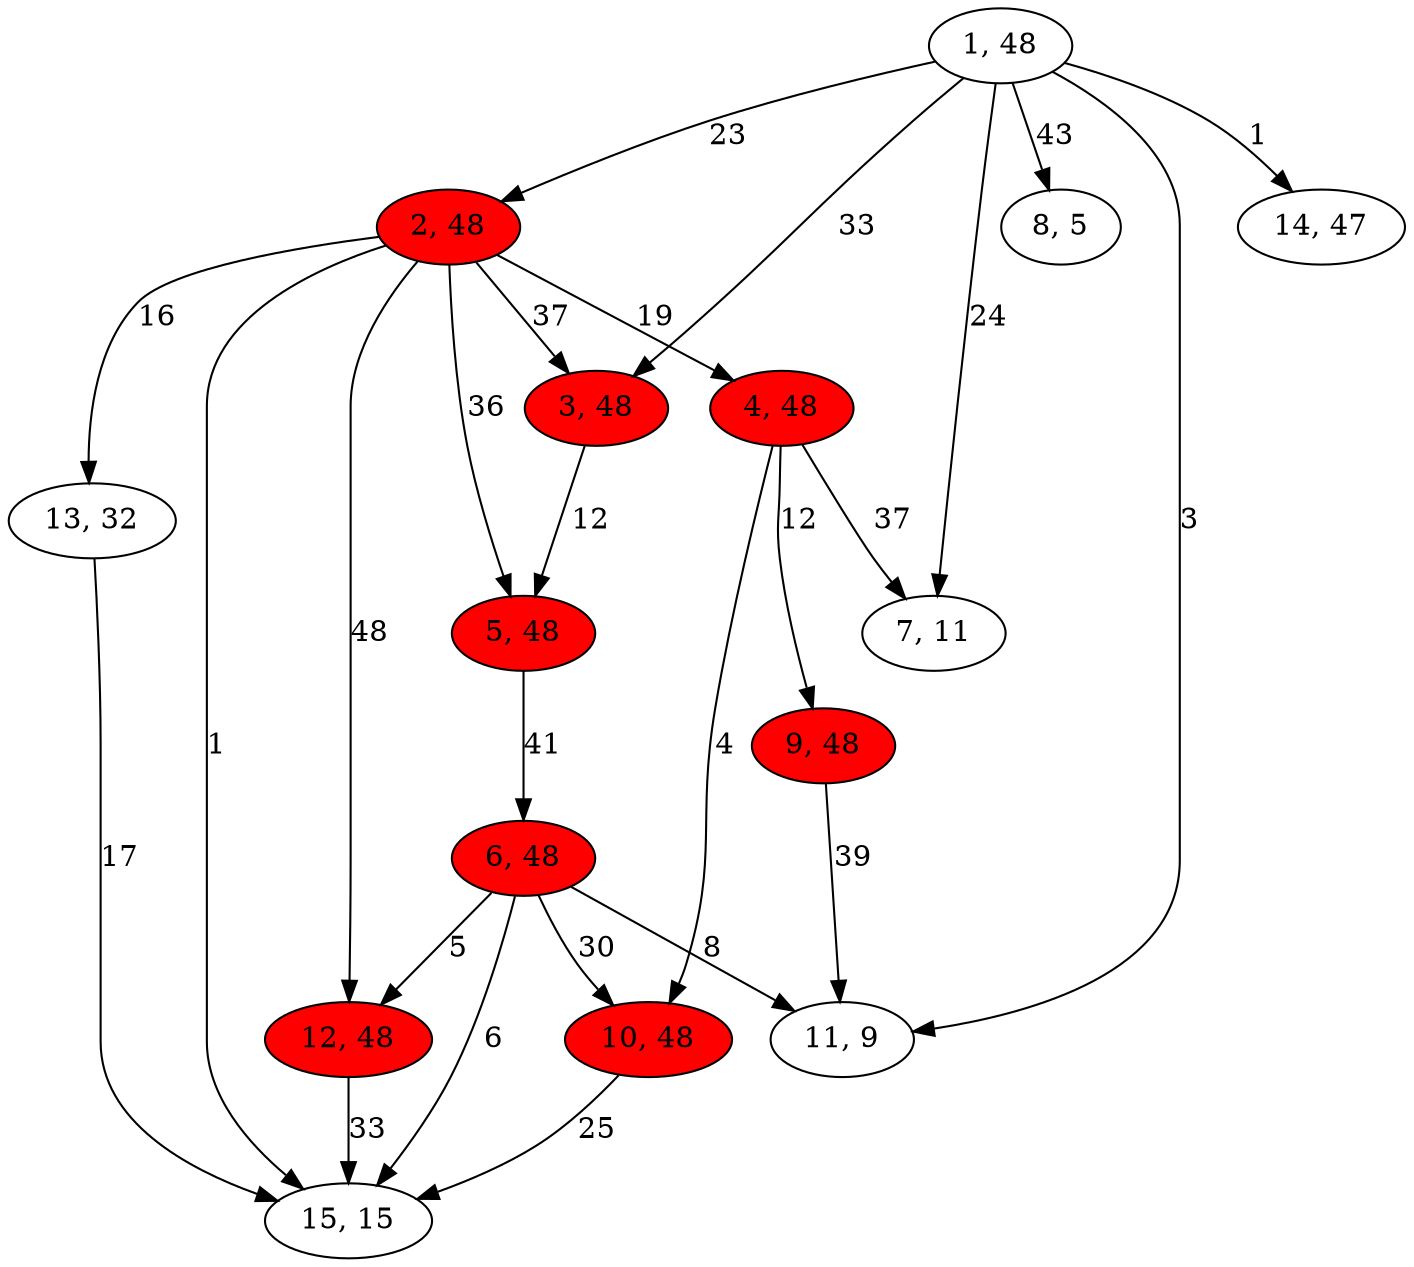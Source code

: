 digraph G{
1[label="1, 48"]
2[label="2, 48"]
3[label="3, 48"]
4[label="4, 48"]
5[label="5, 48"]
6[label="6, 48"]
7[label="7, 11"]
8[label="8, 5"]
9[label="9, 48"]
10[label="10, 48"]
11[label="11, 9"]
12[label="12, 48"]
13[label="13, 32"]
14[label="14, 47"]
15[label="15, 15"]
1->14[label="1"]
1->11[label="3"]
1->8[label="43"]
1->7[label="24"]
1->3[label="33"]
1->2[label="23"]
2[style = filled,fillcolor=red]
2->15[label="1"]
2->5[label="36"]
2->3[label="37"]
2->12[label="48"]
2->13[label="16"]
2->4[label="19"]
3[style = filled,fillcolor=red]
3->5[label="12"]
4[style = filled,fillcolor=red]
4->10[label="4"]
4->7[label="37"]
4->9[label="12"]
5[style = filled,fillcolor=red]
5->6[label="41"]
6[style = filled,fillcolor=red]
6->15[label="6"]
6->11[label="8"]
6->12[label="5"]
6->10[label="30"]
9[style = filled,fillcolor=red]
9->11[label="39"]
10[style = filled,fillcolor=red]
10->15[label="25"]
12[style = filled,fillcolor=red]
12->15[label="33"]
13->15[label="17"]
}
